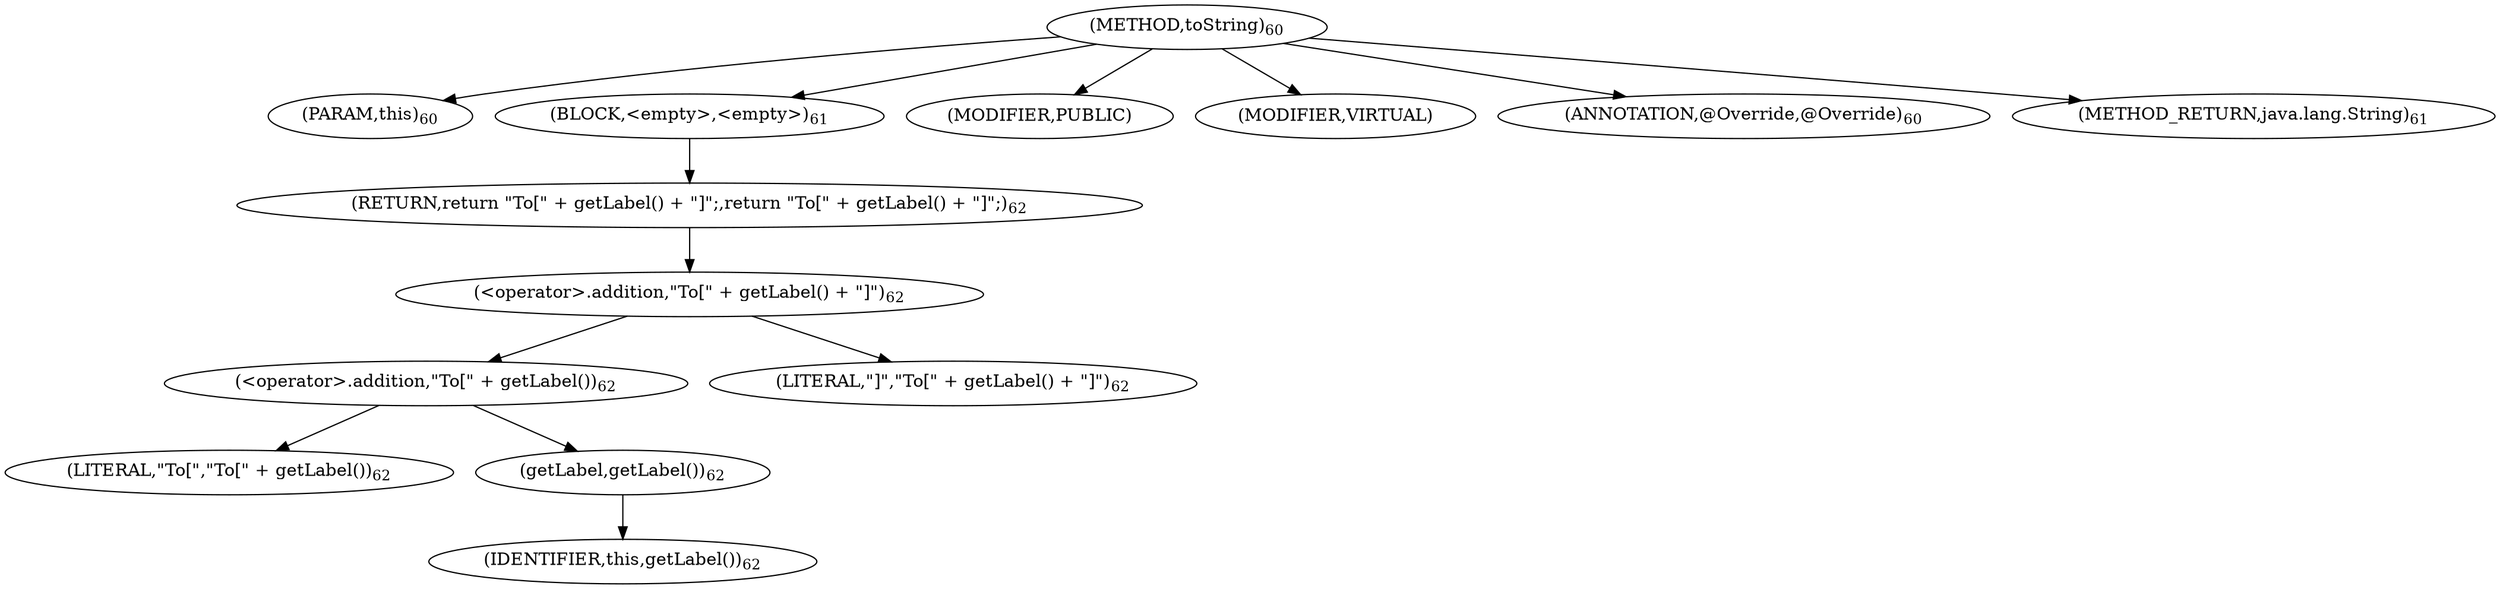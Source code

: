 digraph "toString" {  
"77" [label = <(METHOD,toString)<SUB>60</SUB>> ]
"14" [label = <(PARAM,this)<SUB>60</SUB>> ]
"78" [label = <(BLOCK,&lt;empty&gt;,&lt;empty&gt;)<SUB>61</SUB>> ]
"79" [label = <(RETURN,return &quot;To[&quot; + getLabel() + &quot;]&quot;;,return &quot;To[&quot; + getLabel() + &quot;]&quot;;)<SUB>62</SUB>> ]
"80" [label = <(&lt;operator&gt;.addition,&quot;To[&quot; + getLabel() + &quot;]&quot;)<SUB>62</SUB>> ]
"81" [label = <(&lt;operator&gt;.addition,&quot;To[&quot; + getLabel())<SUB>62</SUB>> ]
"82" [label = <(LITERAL,&quot;To[&quot;,&quot;To[&quot; + getLabel())<SUB>62</SUB>> ]
"83" [label = <(getLabel,getLabel())<SUB>62</SUB>> ]
"13" [label = <(IDENTIFIER,this,getLabel())<SUB>62</SUB>> ]
"84" [label = <(LITERAL,&quot;]&quot;,&quot;To[&quot; + getLabel() + &quot;]&quot;)<SUB>62</SUB>> ]
"85" [label = <(MODIFIER,PUBLIC)> ]
"86" [label = <(MODIFIER,VIRTUAL)> ]
"87" [label = <(ANNOTATION,@Override,@Override)<SUB>60</SUB>> ]
"88" [label = <(METHOD_RETURN,java.lang.String)<SUB>61</SUB>> ]
  "77" -> "14" 
  "77" -> "78" 
  "77" -> "85" 
  "77" -> "86" 
  "77" -> "87" 
  "77" -> "88" 
  "78" -> "79" 
  "79" -> "80" 
  "80" -> "81" 
  "80" -> "84" 
  "81" -> "82" 
  "81" -> "83" 
  "83" -> "13" 
}
